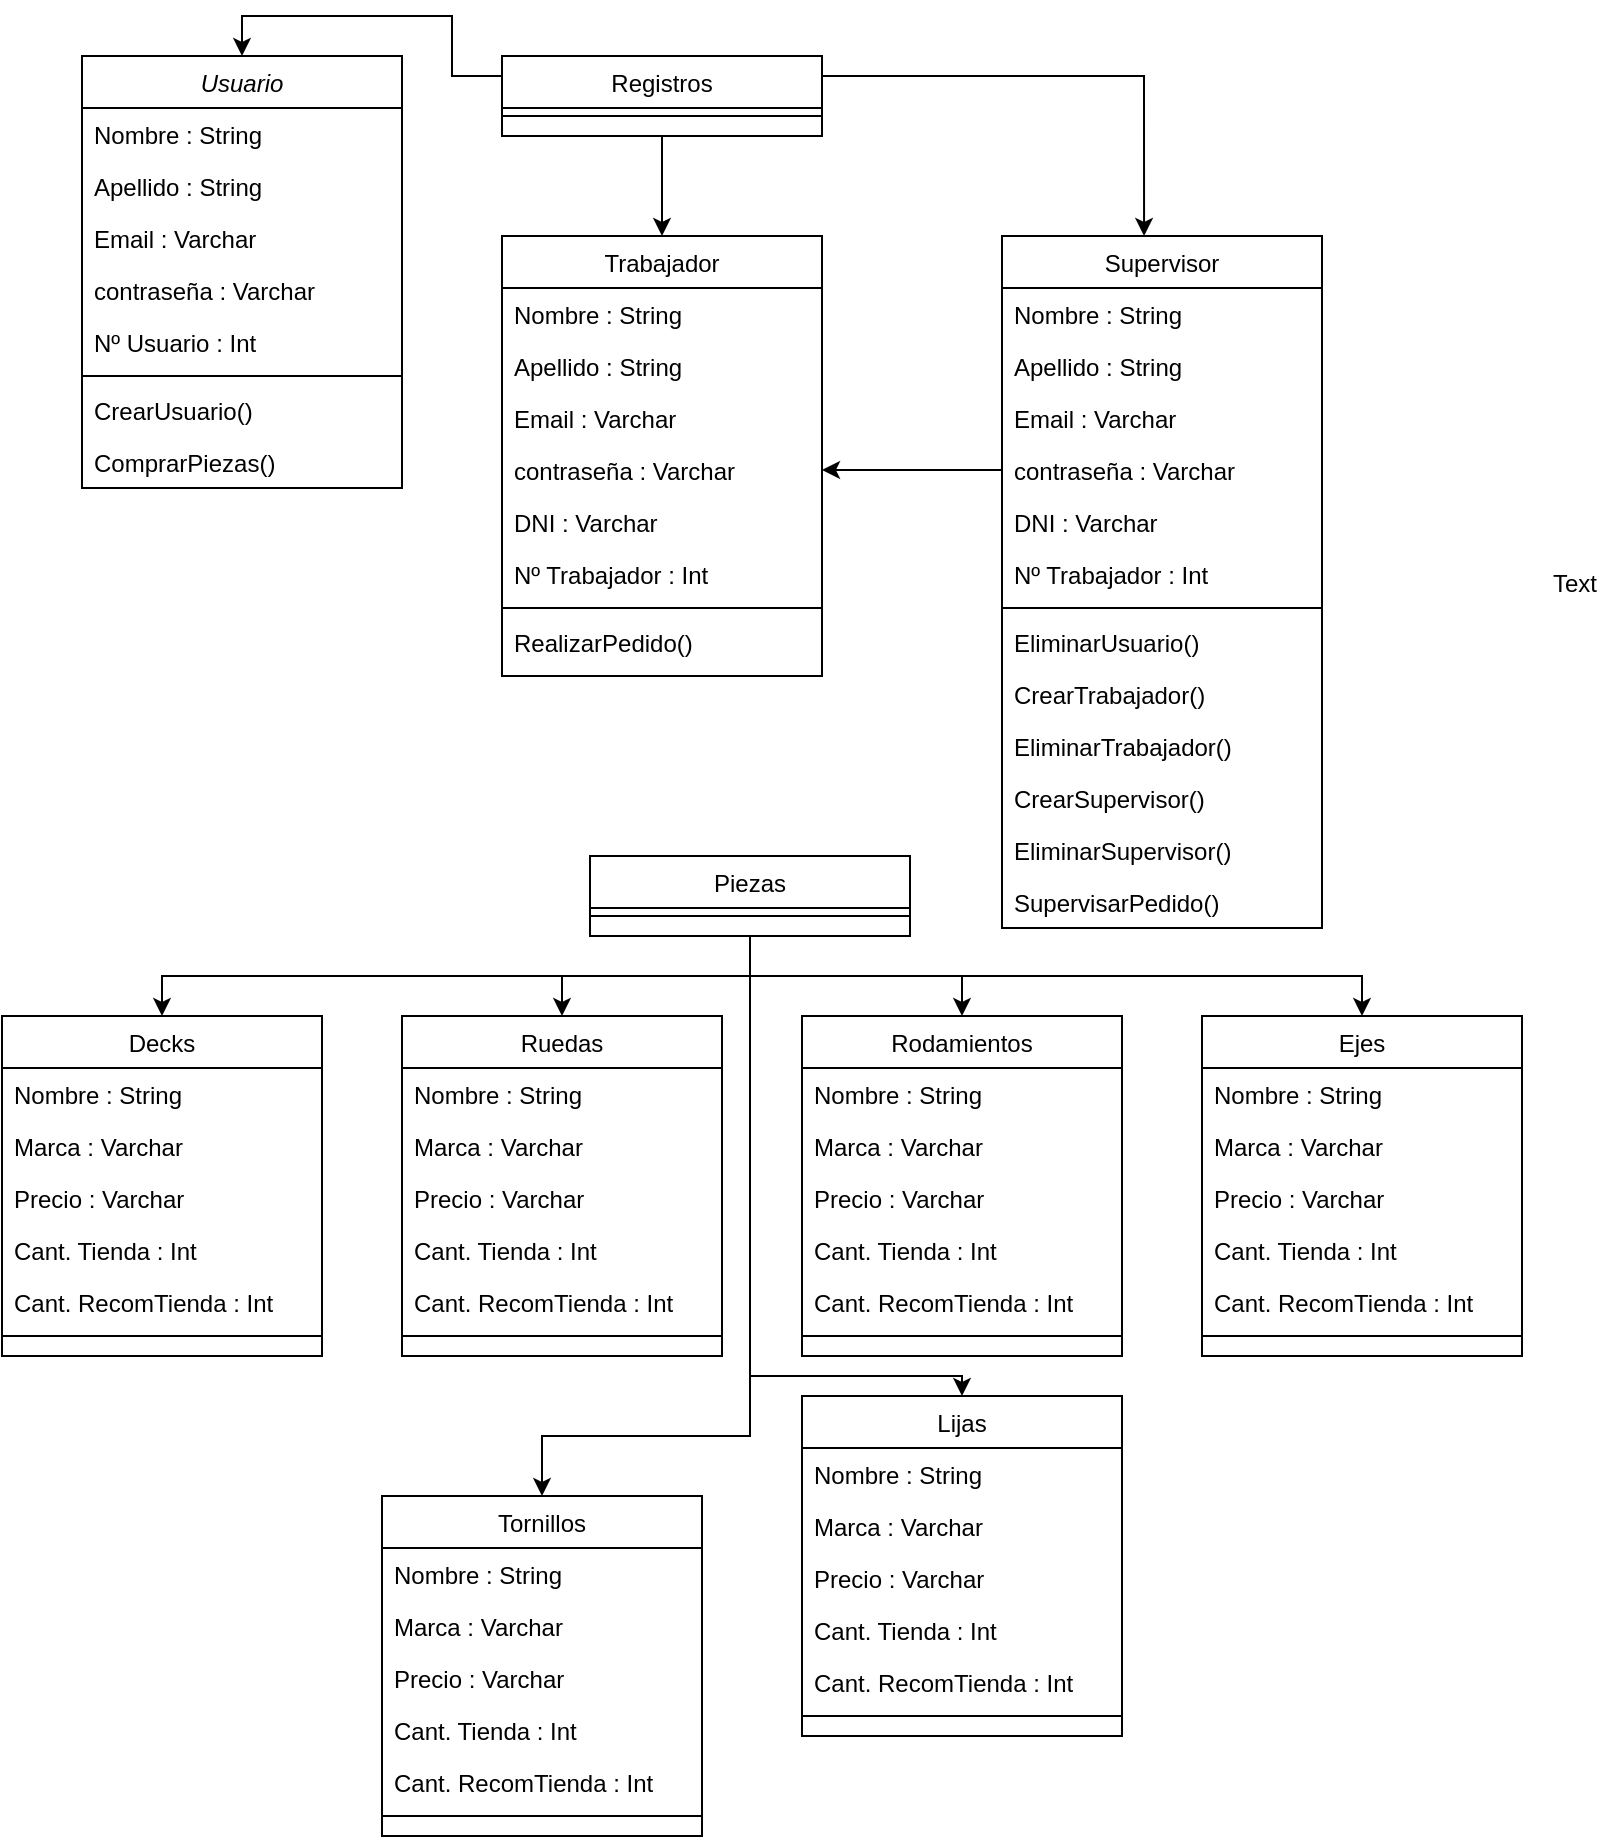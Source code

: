 <mxfile version="13.1.5" type="device"><diagram id="C5RBs43oDa-KdzZeNtuy" name="Page-1"><mxGraphModel dx="1662" dy="800" grid="1" gridSize="10" guides="1" tooltips="1" connect="1" arrows="1" fold="1" page="1" pageScale="1" pageWidth="827" pageHeight="1169" math="0" shadow="0"><root><mxCell id="WIyWlLk6GJQsqaUBKTNV-0"/><mxCell id="WIyWlLk6GJQsqaUBKTNV-1" parent="WIyWlLk6GJQsqaUBKTNV-0"/><mxCell id="zkfFHV4jXpPFQw0GAbJ--0" value="Usuario" style="swimlane;fontStyle=2;align=center;verticalAlign=top;childLayout=stackLayout;horizontal=1;startSize=26;horizontalStack=0;resizeParent=1;resizeLast=0;collapsible=1;marginBottom=0;rounded=0;shadow=0;strokeWidth=1;" parent="WIyWlLk6GJQsqaUBKTNV-1" vertex="1"><mxGeometry x="80" y="120" width="160" height="216" as="geometry"><mxRectangle x="230" y="140" width="160" height="26" as="alternateBounds"/></mxGeometry></mxCell><mxCell id="zkfFHV4jXpPFQw0GAbJ--1" value="Nombre : String" style="text;align=left;verticalAlign=top;spacingLeft=4;spacingRight=4;overflow=hidden;rotatable=0;points=[[0,0.5],[1,0.5]];portConstraint=eastwest;" parent="zkfFHV4jXpPFQw0GAbJ--0" vertex="1"><mxGeometry y="26" width="160" height="26" as="geometry"/></mxCell><mxCell id="zkfFHV4jXpPFQw0GAbJ--2" value="Apellido : String" style="text;align=left;verticalAlign=top;spacingLeft=4;spacingRight=4;overflow=hidden;rotatable=0;points=[[0,0.5],[1,0.5]];portConstraint=eastwest;rounded=0;shadow=0;html=0;" parent="zkfFHV4jXpPFQw0GAbJ--0" vertex="1"><mxGeometry y="52" width="160" height="26" as="geometry"/></mxCell><mxCell id="zkfFHV4jXpPFQw0GAbJ--3" value="Email : Varchar" style="text;align=left;verticalAlign=top;spacingLeft=4;spacingRight=4;overflow=hidden;rotatable=0;points=[[0,0.5],[1,0.5]];portConstraint=eastwest;rounded=0;shadow=0;html=0;" parent="zkfFHV4jXpPFQw0GAbJ--0" vertex="1"><mxGeometry y="78" width="160" height="26" as="geometry"/></mxCell><mxCell id="Tx1Lw0naHB0xi_U6-fPQ-1" value="contraseña : Varchar" style="text;align=left;verticalAlign=top;spacingLeft=4;spacingRight=4;overflow=hidden;rotatable=0;points=[[0,0.5],[1,0.5]];portConstraint=eastwest;rounded=0;shadow=0;html=0;" parent="zkfFHV4jXpPFQw0GAbJ--0" vertex="1"><mxGeometry y="104" width="160" height="26" as="geometry"/></mxCell><mxCell id="Tx1Lw0naHB0xi_U6-fPQ-2" value="Nº Usuario : Int" style="text;align=left;verticalAlign=top;spacingLeft=4;spacingRight=4;overflow=hidden;rotatable=0;points=[[0,0.5],[1,0.5]];portConstraint=eastwest;rounded=0;shadow=0;html=0;" parent="zkfFHV4jXpPFQw0GAbJ--0" vertex="1"><mxGeometry y="130" width="160" height="26" as="geometry"/></mxCell><mxCell id="zkfFHV4jXpPFQw0GAbJ--4" value="" style="line;html=1;strokeWidth=1;align=left;verticalAlign=middle;spacingTop=-1;spacingLeft=3;spacingRight=3;rotatable=0;labelPosition=right;points=[];portConstraint=eastwest;" parent="zkfFHV4jXpPFQw0GAbJ--0" vertex="1"><mxGeometry y="156" width="160" height="8" as="geometry"/></mxCell><mxCell id="qu90uaWozorhwATq5Z_B-6" value="CrearUsuario()" style="text;align=left;verticalAlign=top;spacingLeft=4;spacingRight=4;overflow=hidden;rotatable=0;points=[[0,0.5],[1,0.5]];portConstraint=eastwest;" vertex="1" parent="zkfFHV4jXpPFQw0GAbJ--0"><mxGeometry y="164" width="160" height="26" as="geometry"/></mxCell><mxCell id="zkfFHV4jXpPFQw0GAbJ--5" value="ComprarPiezas()" style="text;align=left;verticalAlign=top;spacingLeft=4;spacingRight=4;overflow=hidden;rotatable=0;points=[[0,0.5],[1,0.5]];portConstraint=eastwest;" parent="zkfFHV4jXpPFQw0GAbJ--0" vertex="1"><mxGeometry y="190" width="160" height="26" as="geometry"/></mxCell><mxCell id="Tx1Lw0naHB0xi_U6-fPQ-3" style="edgeStyle=orthogonalEdgeStyle;rounded=0;orthogonalLoop=1;jettySize=auto;html=1;exitX=0;exitY=0.25;exitDx=0;exitDy=0;entryX=0.5;entryY=0;entryDx=0;entryDy=0;" parent="WIyWlLk6GJQsqaUBKTNV-1" source="zkfFHV4jXpPFQw0GAbJ--13" target="zkfFHV4jXpPFQw0GAbJ--0" edge="1"><mxGeometry relative="1" as="geometry"/></mxCell><mxCell id="Tx1Lw0naHB0xi_U6-fPQ-5" style="edgeStyle=orthogonalEdgeStyle;rounded=0;orthogonalLoop=1;jettySize=auto;html=1;exitX=0.5;exitY=1;exitDx=0;exitDy=0;entryX=0.5;entryY=0;entryDx=0;entryDy=0;" parent="WIyWlLk6GJQsqaUBKTNV-1" source="zkfFHV4jXpPFQw0GAbJ--13" target="zkfFHV4jXpPFQw0GAbJ--17" edge="1"><mxGeometry relative="1" as="geometry"/></mxCell><mxCell id="Tx1Lw0naHB0xi_U6-fPQ-17" style="edgeStyle=orthogonalEdgeStyle;rounded=0;orthogonalLoop=1;jettySize=auto;html=1;exitX=1;exitY=0.25;exitDx=0;exitDy=0;entryX=0.444;entryY=0;entryDx=0;entryDy=0;entryPerimeter=0;" parent="WIyWlLk6GJQsqaUBKTNV-1" source="zkfFHV4jXpPFQw0GAbJ--13" target="Tx1Lw0naHB0xi_U6-fPQ-6" edge="1"><mxGeometry relative="1" as="geometry"/></mxCell><mxCell id="zkfFHV4jXpPFQw0GAbJ--13" value="Registros" style="swimlane;fontStyle=0;align=center;verticalAlign=top;childLayout=stackLayout;horizontal=1;startSize=26;horizontalStack=0;resizeParent=1;resizeLast=0;collapsible=1;marginBottom=0;rounded=0;shadow=0;strokeWidth=1;" parent="WIyWlLk6GJQsqaUBKTNV-1" vertex="1"><mxGeometry x="290" y="120" width="160" height="40" as="geometry"><mxRectangle x="340" y="380" width="170" height="26" as="alternateBounds"/></mxGeometry></mxCell><mxCell id="zkfFHV4jXpPFQw0GAbJ--15" value="" style="line;html=1;strokeWidth=1;align=left;verticalAlign=middle;spacingTop=-1;spacingLeft=3;spacingRight=3;rotatable=0;labelPosition=right;points=[];portConstraint=eastwest;" parent="zkfFHV4jXpPFQw0GAbJ--13" vertex="1"><mxGeometry y="26" width="160" height="8" as="geometry"/></mxCell><mxCell id="zkfFHV4jXpPFQw0GAbJ--17" value="Trabajador" style="swimlane;fontStyle=0;align=center;verticalAlign=top;childLayout=stackLayout;horizontal=1;startSize=26;horizontalStack=0;resizeParent=1;resizeLast=0;collapsible=1;marginBottom=0;rounded=0;shadow=0;strokeWidth=1;" parent="WIyWlLk6GJQsqaUBKTNV-1" vertex="1"><mxGeometry x="290" y="210" width="160" height="220" as="geometry"><mxRectangle x="550" y="140" width="160" height="26" as="alternateBounds"/></mxGeometry></mxCell><mxCell id="zkfFHV4jXpPFQw0GAbJ--18" value="Nombre : String" style="text;align=left;verticalAlign=top;spacingLeft=4;spacingRight=4;overflow=hidden;rotatable=0;points=[[0,0.5],[1,0.5]];portConstraint=eastwest;" parent="zkfFHV4jXpPFQw0GAbJ--17" vertex="1"><mxGeometry y="26" width="160" height="26" as="geometry"/></mxCell><mxCell id="zkfFHV4jXpPFQw0GAbJ--19" value="Apellido : String" style="text;align=left;verticalAlign=top;spacingLeft=4;spacingRight=4;overflow=hidden;rotatable=0;points=[[0,0.5],[1,0.5]];portConstraint=eastwest;rounded=0;shadow=0;html=0;" parent="zkfFHV4jXpPFQw0GAbJ--17" vertex="1"><mxGeometry y="52" width="160" height="26" as="geometry"/></mxCell><mxCell id="zkfFHV4jXpPFQw0GAbJ--20" value="Email : Varchar" style="text;align=left;verticalAlign=top;spacingLeft=4;spacingRight=4;overflow=hidden;rotatable=0;points=[[0,0.5],[1,0.5]];portConstraint=eastwest;rounded=0;shadow=0;html=0;" parent="zkfFHV4jXpPFQw0GAbJ--17" vertex="1"><mxGeometry y="78" width="160" height="26" as="geometry"/></mxCell><mxCell id="zkfFHV4jXpPFQw0GAbJ--21" value="contraseña : Varchar" style="text;align=left;verticalAlign=top;spacingLeft=4;spacingRight=4;overflow=hidden;rotatable=0;points=[[0,0.5],[1,0.5]];portConstraint=eastwest;rounded=0;shadow=0;html=0;" parent="zkfFHV4jXpPFQw0GAbJ--17" vertex="1"><mxGeometry y="104" width="160" height="26" as="geometry"/></mxCell><mxCell id="zkfFHV4jXpPFQw0GAbJ--22" value="DNI : Varchar" style="text;align=left;verticalAlign=top;spacingLeft=4;spacingRight=4;overflow=hidden;rotatable=0;points=[[0,0.5],[1,0.5]];portConstraint=eastwest;rounded=0;shadow=0;html=0;" parent="zkfFHV4jXpPFQw0GAbJ--17" vertex="1"><mxGeometry y="130" width="160" height="26" as="geometry"/></mxCell><mxCell id="Tx1Lw0naHB0xi_U6-fPQ-4" value="Nº Trabajador : Int" style="text;align=left;verticalAlign=top;spacingLeft=4;spacingRight=4;overflow=hidden;rotatable=0;points=[[0,0.5],[1,0.5]];portConstraint=eastwest;rounded=0;shadow=0;html=0;" parent="zkfFHV4jXpPFQw0GAbJ--17" vertex="1"><mxGeometry y="156" width="160" height="26" as="geometry"/></mxCell><mxCell id="zkfFHV4jXpPFQw0GAbJ--23" value="" style="line;html=1;strokeWidth=1;align=left;verticalAlign=middle;spacingTop=-1;spacingLeft=3;spacingRight=3;rotatable=0;labelPosition=right;points=[];portConstraint=eastwest;" parent="zkfFHV4jXpPFQw0GAbJ--17" vertex="1"><mxGeometry y="182" width="160" height="8" as="geometry"/></mxCell><mxCell id="zkfFHV4jXpPFQw0GAbJ--25" value="RealizarPedido()" style="text;align=left;verticalAlign=top;spacingLeft=4;spacingRight=4;overflow=hidden;rotatable=0;points=[[0,0.5],[1,0.5]];portConstraint=eastwest;" parent="zkfFHV4jXpPFQw0GAbJ--17" vertex="1"><mxGeometry y="190" width="160" height="26" as="geometry"/></mxCell><mxCell id="Tx1Lw0naHB0xi_U6-fPQ-6" value="Supervisor" style="swimlane;fontStyle=0;align=center;verticalAlign=top;childLayout=stackLayout;horizontal=1;startSize=26;horizontalStack=0;resizeParent=1;resizeLast=0;collapsible=1;marginBottom=0;rounded=0;shadow=0;strokeWidth=1;" parent="WIyWlLk6GJQsqaUBKTNV-1" vertex="1"><mxGeometry x="540" y="210" width="160" height="346" as="geometry"><mxRectangle x="550" y="140" width="160" height="26" as="alternateBounds"/></mxGeometry></mxCell><mxCell id="Tx1Lw0naHB0xi_U6-fPQ-7" value="Nombre : String" style="text;align=left;verticalAlign=top;spacingLeft=4;spacingRight=4;overflow=hidden;rotatable=0;points=[[0,0.5],[1,0.5]];portConstraint=eastwest;" parent="Tx1Lw0naHB0xi_U6-fPQ-6" vertex="1"><mxGeometry y="26" width="160" height="26" as="geometry"/></mxCell><mxCell id="Tx1Lw0naHB0xi_U6-fPQ-8" value="Apellido : String" style="text;align=left;verticalAlign=top;spacingLeft=4;spacingRight=4;overflow=hidden;rotatable=0;points=[[0,0.5],[1,0.5]];portConstraint=eastwest;rounded=0;shadow=0;html=0;" parent="Tx1Lw0naHB0xi_U6-fPQ-6" vertex="1"><mxGeometry y="52" width="160" height="26" as="geometry"/></mxCell><mxCell id="Tx1Lw0naHB0xi_U6-fPQ-9" value="Email : Varchar" style="text;align=left;verticalAlign=top;spacingLeft=4;spacingRight=4;overflow=hidden;rotatable=0;points=[[0,0.5],[1,0.5]];portConstraint=eastwest;rounded=0;shadow=0;html=0;" parent="Tx1Lw0naHB0xi_U6-fPQ-6" vertex="1"><mxGeometry y="78" width="160" height="26" as="geometry"/></mxCell><mxCell id="Tx1Lw0naHB0xi_U6-fPQ-10" value="contraseña : Varchar" style="text;align=left;verticalAlign=top;spacingLeft=4;spacingRight=4;overflow=hidden;rotatable=0;points=[[0,0.5],[1,0.5]];portConstraint=eastwest;rounded=0;shadow=0;html=0;" parent="Tx1Lw0naHB0xi_U6-fPQ-6" vertex="1"><mxGeometry y="104" width="160" height="26" as="geometry"/></mxCell><mxCell id="Tx1Lw0naHB0xi_U6-fPQ-11" value="DNI : Varchar" style="text;align=left;verticalAlign=top;spacingLeft=4;spacingRight=4;overflow=hidden;rotatable=0;points=[[0,0.5],[1,0.5]];portConstraint=eastwest;rounded=0;shadow=0;html=0;" parent="Tx1Lw0naHB0xi_U6-fPQ-6" vertex="1"><mxGeometry y="130" width="160" height="26" as="geometry"/></mxCell><mxCell id="Tx1Lw0naHB0xi_U6-fPQ-12" value="Nº Trabajador : Int" style="text;align=left;verticalAlign=top;spacingLeft=4;spacingRight=4;overflow=hidden;rotatable=0;points=[[0,0.5],[1,0.5]];portConstraint=eastwest;rounded=0;shadow=0;html=0;" parent="Tx1Lw0naHB0xi_U6-fPQ-6" vertex="1"><mxGeometry y="156" width="160" height="26" as="geometry"/></mxCell><mxCell id="Tx1Lw0naHB0xi_U6-fPQ-13" value="" style="line;html=1;strokeWidth=1;align=left;verticalAlign=middle;spacingTop=-1;spacingLeft=3;spacingRight=3;rotatable=0;labelPosition=right;points=[];portConstraint=eastwest;" parent="Tx1Lw0naHB0xi_U6-fPQ-6" vertex="1"><mxGeometry y="182" width="160" height="8" as="geometry"/></mxCell><mxCell id="Tx1Lw0naHB0xi_U6-fPQ-14" value="EliminarUsuario()" style="text;align=left;verticalAlign=top;spacingLeft=4;spacingRight=4;overflow=hidden;rotatable=0;points=[[0,0.5],[1,0.5]];portConstraint=eastwest;" parent="Tx1Lw0naHB0xi_U6-fPQ-6" vertex="1"><mxGeometry y="190" width="160" height="26" as="geometry"/></mxCell><mxCell id="qu90uaWozorhwATq5Z_B-0" value="CrearTrabajador()" style="text;align=left;verticalAlign=top;spacingLeft=4;spacingRight=4;overflow=hidden;rotatable=0;points=[[0,0.5],[1,0.5]];portConstraint=eastwest;" vertex="1" parent="Tx1Lw0naHB0xi_U6-fPQ-6"><mxGeometry y="216" width="160" height="26" as="geometry"/></mxCell><mxCell id="Tx1Lw0naHB0xi_U6-fPQ-18" value="EliminarTrabajador()" style="text;align=left;verticalAlign=top;spacingLeft=4;spacingRight=4;overflow=hidden;rotatable=0;points=[[0,0.5],[1,0.5]];portConstraint=eastwest;" parent="Tx1Lw0naHB0xi_U6-fPQ-6" vertex="1"><mxGeometry y="242" width="160" height="26" as="geometry"/></mxCell><mxCell id="qu90uaWozorhwATq5Z_B-1" value="CrearSupervisor()" style="text;align=left;verticalAlign=top;spacingLeft=4;spacingRight=4;overflow=hidden;rotatable=0;points=[[0,0.5],[1,0.5]];portConstraint=eastwest;" vertex="1" parent="Tx1Lw0naHB0xi_U6-fPQ-6"><mxGeometry y="268" width="160" height="26" as="geometry"/></mxCell><mxCell id="qu90uaWozorhwATq5Z_B-2" value="EliminarSupervisor()" style="text;align=left;verticalAlign=top;spacingLeft=4;spacingRight=4;overflow=hidden;rotatable=0;points=[[0,0.5],[1,0.5]];portConstraint=eastwest;" vertex="1" parent="Tx1Lw0naHB0xi_U6-fPQ-6"><mxGeometry y="294" width="160" height="26" as="geometry"/></mxCell><mxCell id="qu90uaWozorhwATq5Z_B-7" value="SupervisarPedido()" style="text;align=left;verticalAlign=top;spacingLeft=4;spacingRight=4;overflow=hidden;rotatable=0;points=[[0,0.5],[1,0.5]];portConstraint=eastwest;" vertex="1" parent="Tx1Lw0naHB0xi_U6-fPQ-6"><mxGeometry y="320" width="160" height="26" as="geometry"/></mxCell><mxCell id="Tx1Lw0naHB0xi_U6-fPQ-19" style="edgeStyle=orthogonalEdgeStyle;rounded=0;orthogonalLoop=1;jettySize=auto;html=1;exitX=0;exitY=0.5;exitDx=0;exitDy=0;entryX=1;entryY=0.5;entryDx=0;entryDy=0;" parent="WIyWlLk6GJQsqaUBKTNV-1" source="Tx1Lw0naHB0xi_U6-fPQ-10" target="zkfFHV4jXpPFQw0GAbJ--21" edge="1"><mxGeometry relative="1" as="geometry"/></mxCell><mxCell id="Tx1Lw0naHB0xi_U6-fPQ-97" style="edgeStyle=orthogonalEdgeStyle;rounded=0;orthogonalLoop=1;jettySize=auto;html=1;exitX=0.5;exitY=1;exitDx=0;exitDy=0;entryX=0.5;entryY=0;entryDx=0;entryDy=0;" parent="WIyWlLk6GJQsqaUBKTNV-1" source="Tx1Lw0naHB0xi_U6-fPQ-20" target="zkfFHV4jXpPFQw0GAbJ--6" edge="1"><mxGeometry relative="1" as="geometry"/></mxCell><mxCell id="Tx1Lw0naHB0xi_U6-fPQ-98" style="edgeStyle=orthogonalEdgeStyle;rounded=0;orthogonalLoop=1;jettySize=auto;html=1;exitX=0.5;exitY=1;exitDx=0;exitDy=0;" parent="WIyWlLk6GJQsqaUBKTNV-1" source="Tx1Lw0naHB0xi_U6-fPQ-20" target="Tx1Lw0naHB0xi_U6-fPQ-83" edge="1"><mxGeometry relative="1" as="geometry"/></mxCell><mxCell id="Tx1Lw0naHB0xi_U6-fPQ-99" style="edgeStyle=orthogonalEdgeStyle;rounded=0;orthogonalLoop=1;jettySize=auto;html=1;exitX=0.5;exitY=1;exitDx=0;exitDy=0;entryX=0.5;entryY=0;entryDx=0;entryDy=0;" parent="WIyWlLk6GJQsqaUBKTNV-1" source="Tx1Lw0naHB0xi_U6-fPQ-20" target="Tx1Lw0naHB0xi_U6-fPQ-90" edge="1"><mxGeometry relative="1" as="geometry"/></mxCell><mxCell id="Tx1Lw0naHB0xi_U6-fPQ-100" style="edgeStyle=orthogonalEdgeStyle;rounded=0;orthogonalLoop=1;jettySize=auto;html=1;exitX=0.5;exitY=1;exitDx=0;exitDy=0;entryX=0.5;entryY=0;entryDx=0;entryDy=0;" parent="WIyWlLk6GJQsqaUBKTNV-1" source="Tx1Lw0naHB0xi_U6-fPQ-20" target="Tx1Lw0naHB0xi_U6-fPQ-76" edge="1"><mxGeometry relative="1" as="geometry"/></mxCell><mxCell id="Tx1Lw0naHB0xi_U6-fPQ-101" style="edgeStyle=orthogonalEdgeStyle;rounded=0;orthogonalLoop=1;jettySize=auto;html=1;exitX=0.5;exitY=1;exitDx=0;exitDy=0;entryX=0.5;entryY=0;entryDx=0;entryDy=0;" parent="WIyWlLk6GJQsqaUBKTNV-1" source="Tx1Lw0naHB0xi_U6-fPQ-20" target="Tx1Lw0naHB0xi_U6-fPQ-69" edge="1"><mxGeometry relative="1" as="geometry"><mxPoint x="410" y="810" as="targetPoint"/><Array as="points"><mxPoint x="414" y="810"/><mxPoint x="310" y="810"/></Array></mxGeometry></mxCell><mxCell id="Tx1Lw0naHB0xi_U6-fPQ-102" style="edgeStyle=orthogonalEdgeStyle;rounded=0;orthogonalLoop=1;jettySize=auto;html=1;exitX=0.5;exitY=1;exitDx=0;exitDy=0;entryX=0.5;entryY=0;entryDx=0;entryDy=0;" parent="WIyWlLk6GJQsqaUBKTNV-1" source="Tx1Lw0naHB0xi_U6-fPQ-20" target="Tx1Lw0naHB0xi_U6-fPQ-62" edge="1"><mxGeometry relative="1" as="geometry"><Array as="points"><mxPoint x="414" y="780"/><mxPoint x="520" y="780"/></Array></mxGeometry></mxCell><mxCell id="Tx1Lw0naHB0xi_U6-fPQ-90" value="Rodamientos" style="swimlane;fontStyle=0;align=center;verticalAlign=top;childLayout=stackLayout;horizontal=1;startSize=26;horizontalStack=0;resizeParent=1;resizeLast=0;collapsible=1;marginBottom=0;rounded=0;shadow=0;strokeWidth=1;" parent="WIyWlLk6GJQsqaUBKTNV-1" vertex="1"><mxGeometry x="440" y="600" width="160" height="170" as="geometry"><mxRectangle x="130" y="380" width="160" height="26" as="alternateBounds"/></mxGeometry></mxCell><mxCell id="Tx1Lw0naHB0xi_U6-fPQ-91" value="Nombre : String" style="text;align=left;verticalAlign=top;spacingLeft=4;spacingRight=4;overflow=hidden;rotatable=0;points=[[0,0.5],[1,0.5]];portConstraint=eastwest;" parent="Tx1Lw0naHB0xi_U6-fPQ-90" vertex="1"><mxGeometry y="26" width="160" height="26" as="geometry"/></mxCell><mxCell id="Tx1Lw0naHB0xi_U6-fPQ-92" value="Marca : Varchar" style="text;align=left;verticalAlign=top;spacingLeft=4;spacingRight=4;overflow=hidden;rotatable=0;points=[[0,0.5],[1,0.5]];portConstraint=eastwest;rounded=0;shadow=0;html=0;" parent="Tx1Lw0naHB0xi_U6-fPQ-90" vertex="1"><mxGeometry y="52" width="160" height="26" as="geometry"/></mxCell><mxCell id="Tx1Lw0naHB0xi_U6-fPQ-93" value="Precio : Varchar" style="text;align=left;verticalAlign=top;spacingLeft=4;spacingRight=4;overflow=hidden;rotatable=0;points=[[0,0.5],[1,0.5]];portConstraint=eastwest;rounded=0;shadow=0;html=0;" parent="Tx1Lw0naHB0xi_U6-fPQ-90" vertex="1"><mxGeometry y="78" width="160" height="26" as="geometry"/></mxCell><mxCell id="Tx1Lw0naHB0xi_U6-fPQ-94" value="Cant. Tienda : Int" style="text;align=left;verticalAlign=top;spacingLeft=4;spacingRight=4;overflow=hidden;rotatable=0;points=[[0,0.5],[1,0.5]];portConstraint=eastwest;rounded=0;shadow=0;html=0;" parent="Tx1Lw0naHB0xi_U6-fPQ-90" vertex="1"><mxGeometry y="104" width="160" height="26" as="geometry"/></mxCell><mxCell id="Tx1Lw0naHB0xi_U6-fPQ-95" value="Cant. RecomTienda : Int" style="text;align=left;verticalAlign=top;spacingLeft=4;spacingRight=4;overflow=hidden;rotatable=0;points=[[0,0.5],[1,0.5]];portConstraint=eastwest;rounded=0;shadow=0;html=0;" parent="Tx1Lw0naHB0xi_U6-fPQ-90" vertex="1"><mxGeometry y="130" width="160" height="26" as="geometry"/></mxCell><mxCell id="Tx1Lw0naHB0xi_U6-fPQ-96" value="" style="line;html=1;strokeWidth=1;align=left;verticalAlign=middle;spacingTop=-1;spacingLeft=3;spacingRight=3;rotatable=0;labelPosition=right;points=[];portConstraint=eastwest;" parent="Tx1Lw0naHB0xi_U6-fPQ-90" vertex="1"><mxGeometry y="156" width="160" height="8" as="geometry"/></mxCell><mxCell id="zkfFHV4jXpPFQw0GAbJ--6" value="Decks" style="swimlane;fontStyle=0;align=center;verticalAlign=top;childLayout=stackLayout;horizontal=1;startSize=26;horizontalStack=0;resizeParent=1;resizeLast=0;collapsible=1;marginBottom=0;rounded=0;shadow=0;strokeWidth=1;" parent="WIyWlLk6GJQsqaUBKTNV-1" vertex="1"><mxGeometry x="40" y="600" width="160" height="170" as="geometry"><mxRectangle x="130" y="380" width="160" height="26" as="alternateBounds"/></mxGeometry></mxCell><mxCell id="zkfFHV4jXpPFQw0GAbJ--7" value="Nombre : String" style="text;align=left;verticalAlign=top;spacingLeft=4;spacingRight=4;overflow=hidden;rotatable=0;points=[[0,0.5],[1,0.5]];portConstraint=eastwest;" parent="zkfFHV4jXpPFQw0GAbJ--6" vertex="1"><mxGeometry y="26" width="160" height="26" as="geometry"/></mxCell><mxCell id="zkfFHV4jXpPFQw0GAbJ--8" value="Marca : Varchar" style="text;align=left;verticalAlign=top;spacingLeft=4;spacingRight=4;overflow=hidden;rotatable=0;points=[[0,0.5],[1,0.5]];portConstraint=eastwest;rounded=0;shadow=0;html=0;" parent="zkfFHV4jXpPFQw0GAbJ--6" vertex="1"><mxGeometry y="52" width="160" height="26" as="geometry"/></mxCell><mxCell id="Tx1Lw0naHB0xi_U6-fPQ-22" value="Precio : Varchar" style="text;align=left;verticalAlign=top;spacingLeft=4;spacingRight=4;overflow=hidden;rotatable=0;points=[[0,0.5],[1,0.5]];portConstraint=eastwest;rounded=0;shadow=0;html=0;" parent="zkfFHV4jXpPFQw0GAbJ--6" vertex="1"><mxGeometry y="78" width="160" height="26" as="geometry"/></mxCell><mxCell id="Tx1Lw0naHB0xi_U6-fPQ-24" value="Cant. Tienda : Int" style="text;align=left;verticalAlign=top;spacingLeft=4;spacingRight=4;overflow=hidden;rotatable=0;points=[[0,0.5],[1,0.5]];portConstraint=eastwest;rounded=0;shadow=0;html=0;" parent="zkfFHV4jXpPFQw0GAbJ--6" vertex="1"><mxGeometry y="104" width="160" height="26" as="geometry"/></mxCell><mxCell id="Tx1Lw0naHB0xi_U6-fPQ-25" value="Cant. RecomTienda : Int" style="text;align=left;verticalAlign=top;spacingLeft=4;spacingRight=4;overflow=hidden;rotatable=0;points=[[0,0.5],[1,0.5]];portConstraint=eastwest;rounded=0;shadow=0;html=0;" parent="zkfFHV4jXpPFQw0GAbJ--6" vertex="1"><mxGeometry y="130" width="160" height="26" as="geometry"/></mxCell><mxCell id="zkfFHV4jXpPFQw0GAbJ--9" value="" style="line;html=1;strokeWidth=1;align=left;verticalAlign=middle;spacingTop=-1;spacingLeft=3;spacingRight=3;rotatable=0;labelPosition=right;points=[];portConstraint=eastwest;" parent="zkfFHV4jXpPFQw0GAbJ--6" vertex="1"><mxGeometry y="156" width="160" height="8" as="geometry"/></mxCell><mxCell id="Tx1Lw0naHB0xi_U6-fPQ-76" value="Ejes" style="swimlane;fontStyle=0;align=center;verticalAlign=top;childLayout=stackLayout;horizontal=1;startSize=26;horizontalStack=0;resizeParent=1;resizeLast=0;collapsible=1;marginBottom=0;rounded=0;shadow=0;strokeWidth=1;" parent="WIyWlLk6GJQsqaUBKTNV-1" vertex="1"><mxGeometry x="640" y="600" width="160" height="170" as="geometry"><mxRectangle x="130" y="380" width="160" height="26" as="alternateBounds"/></mxGeometry></mxCell><mxCell id="Tx1Lw0naHB0xi_U6-fPQ-77" value="Nombre : String" style="text;align=left;verticalAlign=top;spacingLeft=4;spacingRight=4;overflow=hidden;rotatable=0;points=[[0,0.5],[1,0.5]];portConstraint=eastwest;" parent="Tx1Lw0naHB0xi_U6-fPQ-76" vertex="1"><mxGeometry y="26" width="160" height="26" as="geometry"/></mxCell><mxCell id="Tx1Lw0naHB0xi_U6-fPQ-78" value="Marca : Varchar" style="text;align=left;verticalAlign=top;spacingLeft=4;spacingRight=4;overflow=hidden;rotatable=0;points=[[0,0.5],[1,0.5]];portConstraint=eastwest;rounded=0;shadow=0;html=0;" parent="Tx1Lw0naHB0xi_U6-fPQ-76" vertex="1"><mxGeometry y="52" width="160" height="26" as="geometry"/></mxCell><mxCell id="Tx1Lw0naHB0xi_U6-fPQ-79" value="Precio : Varchar" style="text;align=left;verticalAlign=top;spacingLeft=4;spacingRight=4;overflow=hidden;rotatable=0;points=[[0,0.5],[1,0.5]];portConstraint=eastwest;rounded=0;shadow=0;html=0;" parent="Tx1Lw0naHB0xi_U6-fPQ-76" vertex="1"><mxGeometry y="78" width="160" height="26" as="geometry"/></mxCell><mxCell id="Tx1Lw0naHB0xi_U6-fPQ-80" value="Cant. Tienda : Int" style="text;align=left;verticalAlign=top;spacingLeft=4;spacingRight=4;overflow=hidden;rotatable=0;points=[[0,0.5],[1,0.5]];portConstraint=eastwest;rounded=0;shadow=0;html=0;" parent="Tx1Lw0naHB0xi_U6-fPQ-76" vertex="1"><mxGeometry y="104" width="160" height="26" as="geometry"/></mxCell><mxCell id="Tx1Lw0naHB0xi_U6-fPQ-81" value="Cant. RecomTienda : Int" style="text;align=left;verticalAlign=top;spacingLeft=4;spacingRight=4;overflow=hidden;rotatable=0;points=[[0,0.5],[1,0.5]];portConstraint=eastwest;rounded=0;shadow=0;html=0;" parent="Tx1Lw0naHB0xi_U6-fPQ-76" vertex="1"><mxGeometry y="130" width="160" height="26" as="geometry"/></mxCell><mxCell id="Tx1Lw0naHB0xi_U6-fPQ-82" value="" style="line;html=1;strokeWidth=1;align=left;verticalAlign=middle;spacingTop=-1;spacingLeft=3;spacingRight=3;rotatable=0;labelPosition=right;points=[];portConstraint=eastwest;" parent="Tx1Lw0naHB0xi_U6-fPQ-76" vertex="1"><mxGeometry y="156" width="160" height="8" as="geometry"/></mxCell><mxCell id="Tx1Lw0naHB0xi_U6-fPQ-62" value="Lijas" style="swimlane;fontStyle=0;align=center;verticalAlign=top;childLayout=stackLayout;horizontal=1;startSize=26;horizontalStack=0;resizeParent=1;resizeLast=0;collapsible=1;marginBottom=0;rounded=0;shadow=0;strokeWidth=1;" parent="WIyWlLk6GJQsqaUBKTNV-1" vertex="1"><mxGeometry x="440" y="790" width="160" height="170" as="geometry"><mxRectangle x="130" y="380" width="160" height="26" as="alternateBounds"/></mxGeometry></mxCell><mxCell id="Tx1Lw0naHB0xi_U6-fPQ-63" value="Nombre : String" style="text;align=left;verticalAlign=top;spacingLeft=4;spacingRight=4;overflow=hidden;rotatable=0;points=[[0,0.5],[1,0.5]];portConstraint=eastwest;" parent="Tx1Lw0naHB0xi_U6-fPQ-62" vertex="1"><mxGeometry y="26" width="160" height="26" as="geometry"/></mxCell><mxCell id="Tx1Lw0naHB0xi_U6-fPQ-64" value="Marca : Varchar" style="text;align=left;verticalAlign=top;spacingLeft=4;spacingRight=4;overflow=hidden;rotatable=0;points=[[0,0.5],[1,0.5]];portConstraint=eastwest;rounded=0;shadow=0;html=0;" parent="Tx1Lw0naHB0xi_U6-fPQ-62" vertex="1"><mxGeometry y="52" width="160" height="26" as="geometry"/></mxCell><mxCell id="Tx1Lw0naHB0xi_U6-fPQ-65" value="Precio : Varchar" style="text;align=left;verticalAlign=top;spacingLeft=4;spacingRight=4;overflow=hidden;rotatable=0;points=[[0,0.5],[1,0.5]];portConstraint=eastwest;rounded=0;shadow=0;html=0;" parent="Tx1Lw0naHB0xi_U6-fPQ-62" vertex="1"><mxGeometry y="78" width="160" height="26" as="geometry"/></mxCell><mxCell id="Tx1Lw0naHB0xi_U6-fPQ-66" value="Cant. Tienda : Int" style="text;align=left;verticalAlign=top;spacingLeft=4;spacingRight=4;overflow=hidden;rotatable=0;points=[[0,0.5],[1,0.5]];portConstraint=eastwest;rounded=0;shadow=0;html=0;" parent="Tx1Lw0naHB0xi_U6-fPQ-62" vertex="1"><mxGeometry y="104" width="160" height="26" as="geometry"/></mxCell><mxCell id="Tx1Lw0naHB0xi_U6-fPQ-67" value="Cant. RecomTienda : Int" style="text;align=left;verticalAlign=top;spacingLeft=4;spacingRight=4;overflow=hidden;rotatable=0;points=[[0,0.5],[1,0.5]];portConstraint=eastwest;rounded=0;shadow=0;html=0;" parent="Tx1Lw0naHB0xi_U6-fPQ-62" vertex="1"><mxGeometry y="130" width="160" height="26" as="geometry"/></mxCell><mxCell id="Tx1Lw0naHB0xi_U6-fPQ-68" value="" style="line;html=1;strokeWidth=1;align=left;verticalAlign=middle;spacingTop=-1;spacingLeft=3;spacingRight=3;rotatable=0;labelPosition=right;points=[];portConstraint=eastwest;" parent="Tx1Lw0naHB0xi_U6-fPQ-62" vertex="1"><mxGeometry y="156" width="160" height="8" as="geometry"/></mxCell><mxCell id="Tx1Lw0naHB0xi_U6-fPQ-69" value="Tornillos" style="swimlane;fontStyle=0;align=center;verticalAlign=top;childLayout=stackLayout;horizontal=1;startSize=26;horizontalStack=0;resizeParent=1;resizeLast=0;collapsible=1;marginBottom=0;rounded=0;shadow=0;strokeWidth=1;" parent="WIyWlLk6GJQsqaUBKTNV-1" vertex="1"><mxGeometry x="230" y="840" width="160" height="170" as="geometry"><mxRectangle x="130" y="380" width="160" height="26" as="alternateBounds"/></mxGeometry></mxCell><mxCell id="Tx1Lw0naHB0xi_U6-fPQ-70" value="Nombre : String" style="text;align=left;verticalAlign=top;spacingLeft=4;spacingRight=4;overflow=hidden;rotatable=0;points=[[0,0.5],[1,0.5]];portConstraint=eastwest;" parent="Tx1Lw0naHB0xi_U6-fPQ-69" vertex="1"><mxGeometry y="26" width="160" height="26" as="geometry"/></mxCell><mxCell id="Tx1Lw0naHB0xi_U6-fPQ-71" value="Marca : Varchar" style="text;align=left;verticalAlign=top;spacingLeft=4;spacingRight=4;overflow=hidden;rotatable=0;points=[[0,0.5],[1,0.5]];portConstraint=eastwest;rounded=0;shadow=0;html=0;" parent="Tx1Lw0naHB0xi_U6-fPQ-69" vertex="1"><mxGeometry y="52" width="160" height="26" as="geometry"/></mxCell><mxCell id="Tx1Lw0naHB0xi_U6-fPQ-72" value="Precio : Varchar" style="text;align=left;verticalAlign=top;spacingLeft=4;spacingRight=4;overflow=hidden;rotatable=0;points=[[0,0.5],[1,0.5]];portConstraint=eastwest;rounded=0;shadow=0;html=0;" parent="Tx1Lw0naHB0xi_U6-fPQ-69" vertex="1"><mxGeometry y="78" width="160" height="26" as="geometry"/></mxCell><mxCell id="Tx1Lw0naHB0xi_U6-fPQ-73" value="Cant. Tienda : Int" style="text;align=left;verticalAlign=top;spacingLeft=4;spacingRight=4;overflow=hidden;rotatable=0;points=[[0,0.5],[1,0.5]];portConstraint=eastwest;rounded=0;shadow=0;html=0;" parent="Tx1Lw0naHB0xi_U6-fPQ-69" vertex="1"><mxGeometry y="104" width="160" height="26" as="geometry"/></mxCell><mxCell id="Tx1Lw0naHB0xi_U6-fPQ-74" value="Cant. RecomTienda : Int" style="text;align=left;verticalAlign=top;spacingLeft=4;spacingRight=4;overflow=hidden;rotatable=0;points=[[0,0.5],[1,0.5]];portConstraint=eastwest;rounded=0;shadow=0;html=0;" parent="Tx1Lw0naHB0xi_U6-fPQ-69" vertex="1"><mxGeometry y="130" width="160" height="26" as="geometry"/></mxCell><mxCell id="Tx1Lw0naHB0xi_U6-fPQ-75" value="" style="line;html=1;strokeWidth=1;align=left;verticalAlign=middle;spacingTop=-1;spacingLeft=3;spacingRight=3;rotatable=0;labelPosition=right;points=[];portConstraint=eastwest;" parent="Tx1Lw0naHB0xi_U6-fPQ-69" vertex="1"><mxGeometry y="156" width="160" height="8" as="geometry"/></mxCell><mxCell id="Tx1Lw0naHB0xi_U6-fPQ-20" value="Piezas" style="swimlane;fontStyle=0;align=center;verticalAlign=top;childLayout=stackLayout;horizontal=1;startSize=26;horizontalStack=0;resizeParent=1;resizeLast=0;collapsible=1;marginBottom=0;rounded=0;shadow=0;strokeWidth=1;" parent="WIyWlLk6GJQsqaUBKTNV-1" vertex="1"><mxGeometry x="334" y="520" width="160" height="40" as="geometry"><mxRectangle x="340" y="380" width="170" height="26" as="alternateBounds"/></mxGeometry></mxCell><mxCell id="Tx1Lw0naHB0xi_U6-fPQ-21" value="" style="line;html=1;strokeWidth=1;align=left;verticalAlign=middle;spacingTop=-1;spacingLeft=3;spacingRight=3;rotatable=0;labelPosition=right;points=[];portConstraint=eastwest;" parent="Tx1Lw0naHB0xi_U6-fPQ-20" vertex="1"><mxGeometry y="26" width="160" height="8" as="geometry"/></mxCell><mxCell id="Tx1Lw0naHB0xi_U6-fPQ-83" value="Ruedas" style="swimlane;fontStyle=0;align=center;verticalAlign=top;childLayout=stackLayout;horizontal=1;startSize=26;horizontalStack=0;resizeParent=1;resizeLast=0;collapsible=1;marginBottom=0;rounded=0;shadow=0;strokeWidth=1;" parent="WIyWlLk6GJQsqaUBKTNV-1" vertex="1"><mxGeometry x="240" y="600" width="160" height="170" as="geometry"><mxRectangle x="130" y="380" width="160" height="26" as="alternateBounds"/></mxGeometry></mxCell><mxCell id="Tx1Lw0naHB0xi_U6-fPQ-84" value="Nombre : String" style="text;align=left;verticalAlign=top;spacingLeft=4;spacingRight=4;overflow=hidden;rotatable=0;points=[[0,0.5],[1,0.5]];portConstraint=eastwest;" parent="Tx1Lw0naHB0xi_U6-fPQ-83" vertex="1"><mxGeometry y="26" width="160" height="26" as="geometry"/></mxCell><mxCell id="Tx1Lw0naHB0xi_U6-fPQ-85" value="Marca : Varchar" style="text;align=left;verticalAlign=top;spacingLeft=4;spacingRight=4;overflow=hidden;rotatable=0;points=[[0,0.5],[1,0.5]];portConstraint=eastwest;rounded=0;shadow=0;html=0;" parent="Tx1Lw0naHB0xi_U6-fPQ-83" vertex="1"><mxGeometry y="52" width="160" height="26" as="geometry"/></mxCell><mxCell id="Tx1Lw0naHB0xi_U6-fPQ-86" value="Precio : Varchar" style="text;align=left;verticalAlign=top;spacingLeft=4;spacingRight=4;overflow=hidden;rotatable=0;points=[[0,0.5],[1,0.5]];portConstraint=eastwest;rounded=0;shadow=0;html=0;" parent="Tx1Lw0naHB0xi_U6-fPQ-83" vertex="1"><mxGeometry y="78" width="160" height="26" as="geometry"/></mxCell><mxCell id="Tx1Lw0naHB0xi_U6-fPQ-87" value="Cant. Tienda : Int" style="text;align=left;verticalAlign=top;spacingLeft=4;spacingRight=4;overflow=hidden;rotatable=0;points=[[0,0.5],[1,0.5]];portConstraint=eastwest;rounded=0;shadow=0;html=0;" parent="Tx1Lw0naHB0xi_U6-fPQ-83" vertex="1"><mxGeometry y="104" width="160" height="26" as="geometry"/></mxCell><mxCell id="Tx1Lw0naHB0xi_U6-fPQ-88" value="Cant. RecomTienda : Int" style="text;align=left;verticalAlign=top;spacingLeft=4;spacingRight=4;overflow=hidden;rotatable=0;points=[[0,0.5],[1,0.5]];portConstraint=eastwest;rounded=0;shadow=0;html=0;" parent="Tx1Lw0naHB0xi_U6-fPQ-83" vertex="1"><mxGeometry y="130" width="160" height="26" as="geometry"/></mxCell><mxCell id="Tx1Lw0naHB0xi_U6-fPQ-89" value="" style="line;html=1;strokeWidth=1;align=left;verticalAlign=middle;spacingTop=-1;spacingLeft=3;spacingRight=3;rotatable=0;labelPosition=right;points=[];portConstraint=eastwest;" parent="Tx1Lw0naHB0xi_U6-fPQ-83" vertex="1"><mxGeometry y="156" width="160" height="8" as="geometry"/></mxCell><mxCell id="qu90uaWozorhwATq5Z_B-8" value="Text" style="text;html=1;align=center;verticalAlign=middle;resizable=0;points=[];autosize=1;" vertex="1" parent="WIyWlLk6GJQsqaUBKTNV-1"><mxGeometry x="806" y="374" width="40" height="20" as="geometry"/></mxCell></root></mxGraphModel></diagram></mxfile>